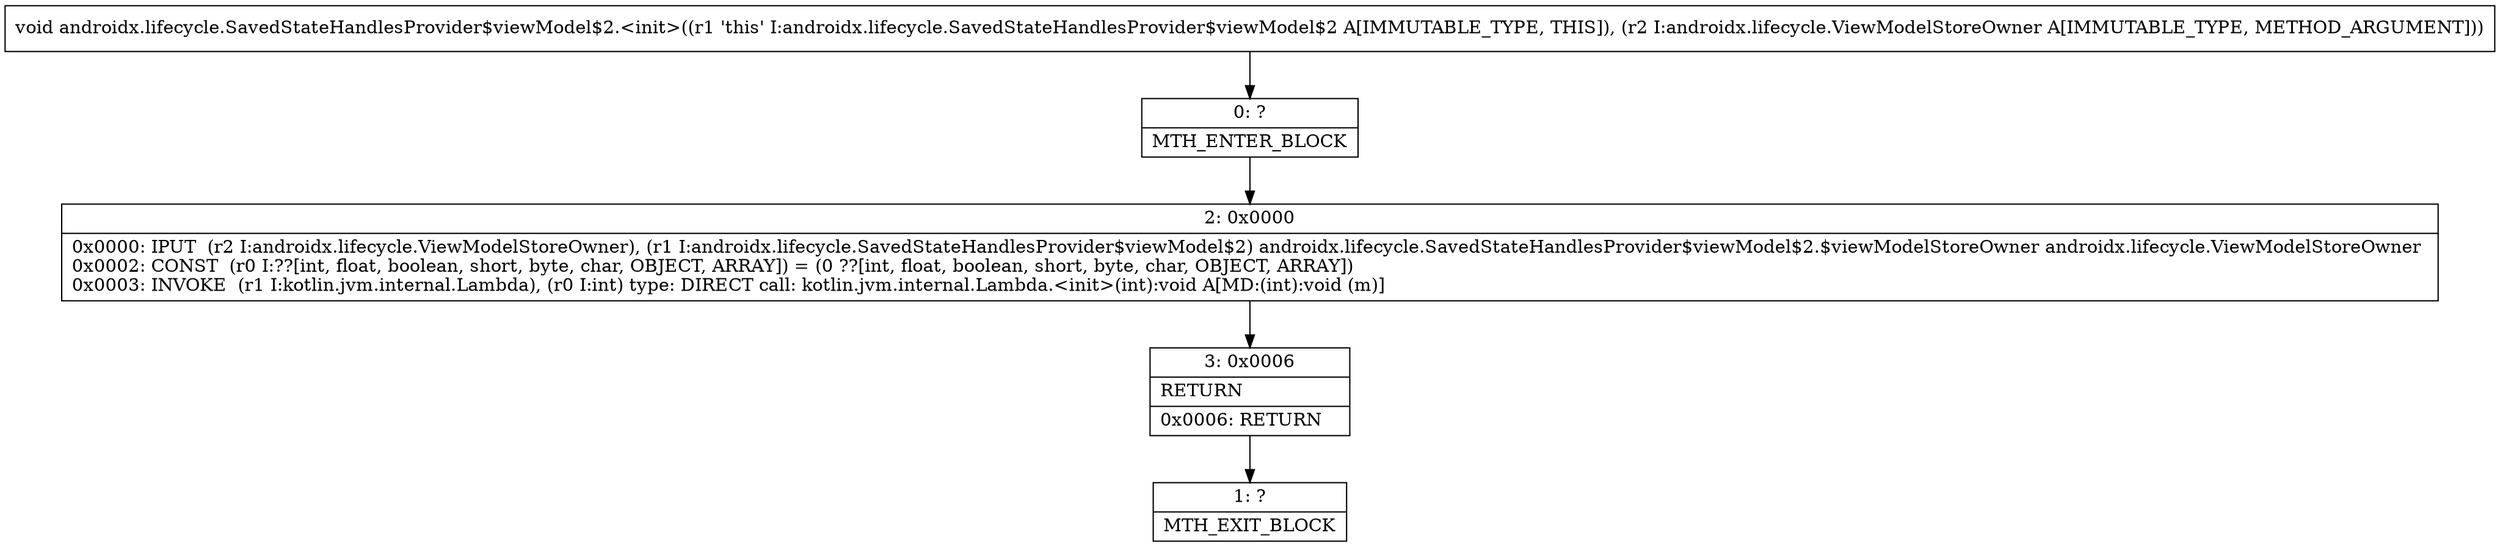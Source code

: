 digraph "CFG forandroidx.lifecycle.SavedStateHandlesProvider$viewModel$2.\<init\>(Landroidx\/lifecycle\/ViewModelStoreOwner;)V" {
Node_0 [shape=record,label="{0\:\ ?|MTH_ENTER_BLOCK\l}"];
Node_2 [shape=record,label="{2\:\ 0x0000|0x0000: IPUT  (r2 I:androidx.lifecycle.ViewModelStoreOwner), (r1 I:androidx.lifecycle.SavedStateHandlesProvider$viewModel$2) androidx.lifecycle.SavedStateHandlesProvider$viewModel$2.$viewModelStoreOwner androidx.lifecycle.ViewModelStoreOwner \l0x0002: CONST  (r0 I:??[int, float, boolean, short, byte, char, OBJECT, ARRAY]) = (0 ??[int, float, boolean, short, byte, char, OBJECT, ARRAY]) \l0x0003: INVOKE  (r1 I:kotlin.jvm.internal.Lambda), (r0 I:int) type: DIRECT call: kotlin.jvm.internal.Lambda.\<init\>(int):void A[MD:(int):void (m)]\l}"];
Node_3 [shape=record,label="{3\:\ 0x0006|RETURN\l|0x0006: RETURN   \l}"];
Node_1 [shape=record,label="{1\:\ ?|MTH_EXIT_BLOCK\l}"];
MethodNode[shape=record,label="{void androidx.lifecycle.SavedStateHandlesProvider$viewModel$2.\<init\>((r1 'this' I:androidx.lifecycle.SavedStateHandlesProvider$viewModel$2 A[IMMUTABLE_TYPE, THIS]), (r2 I:androidx.lifecycle.ViewModelStoreOwner A[IMMUTABLE_TYPE, METHOD_ARGUMENT])) }"];
MethodNode -> Node_0;Node_0 -> Node_2;
Node_2 -> Node_3;
Node_3 -> Node_1;
}

